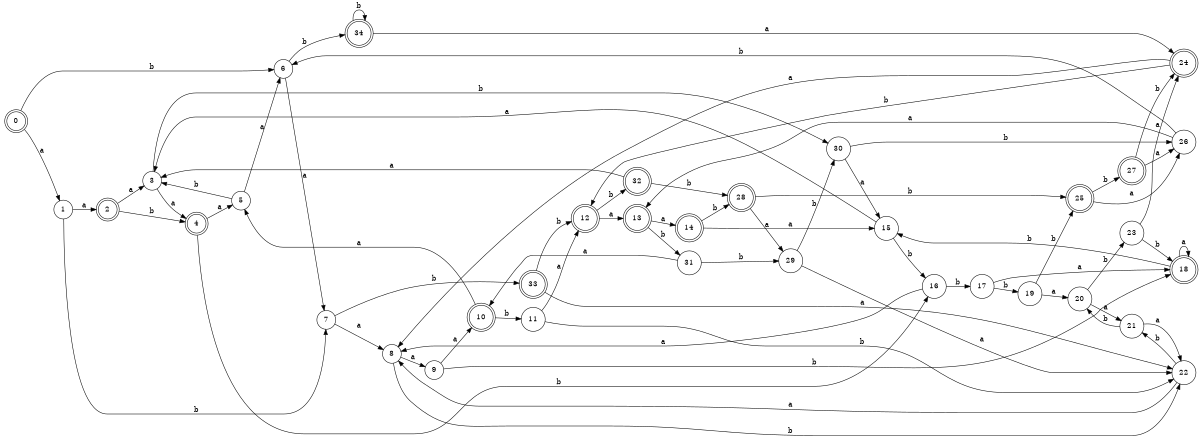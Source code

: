 digraph n28_10 {
__start0 [label="" shape="none"];

rankdir=LR;
size="8,5";

s0 [style="rounded,filled", color="black", fillcolor="white" shape="doublecircle", label="0"];
s1 [style="filled", color="black", fillcolor="white" shape="circle", label="1"];
s2 [style="rounded,filled", color="black", fillcolor="white" shape="doublecircle", label="2"];
s3 [style="filled", color="black", fillcolor="white" shape="circle", label="3"];
s4 [style="rounded,filled", color="black", fillcolor="white" shape="doublecircle", label="4"];
s5 [style="filled", color="black", fillcolor="white" shape="circle", label="5"];
s6 [style="filled", color="black", fillcolor="white" shape="circle", label="6"];
s7 [style="filled", color="black", fillcolor="white" shape="circle", label="7"];
s8 [style="filled", color="black", fillcolor="white" shape="circle", label="8"];
s9 [style="filled", color="black", fillcolor="white" shape="circle", label="9"];
s10 [style="rounded,filled", color="black", fillcolor="white" shape="doublecircle", label="10"];
s11 [style="filled", color="black", fillcolor="white" shape="circle", label="11"];
s12 [style="rounded,filled", color="black", fillcolor="white" shape="doublecircle", label="12"];
s13 [style="rounded,filled", color="black", fillcolor="white" shape="doublecircle", label="13"];
s14 [style="rounded,filled", color="black", fillcolor="white" shape="doublecircle", label="14"];
s15 [style="filled", color="black", fillcolor="white" shape="circle", label="15"];
s16 [style="filled", color="black", fillcolor="white" shape="circle", label="16"];
s17 [style="filled", color="black", fillcolor="white" shape="circle", label="17"];
s18 [style="rounded,filled", color="black", fillcolor="white" shape="doublecircle", label="18"];
s19 [style="filled", color="black", fillcolor="white" shape="circle", label="19"];
s20 [style="filled", color="black", fillcolor="white" shape="circle", label="20"];
s21 [style="filled", color="black", fillcolor="white" shape="circle", label="21"];
s22 [style="filled", color="black", fillcolor="white" shape="circle", label="22"];
s23 [style="filled", color="black", fillcolor="white" shape="circle", label="23"];
s24 [style="rounded,filled", color="black", fillcolor="white" shape="doublecircle", label="24"];
s25 [style="rounded,filled", color="black", fillcolor="white" shape="doublecircle", label="25"];
s26 [style="filled", color="black", fillcolor="white" shape="circle", label="26"];
s27 [style="rounded,filled", color="black", fillcolor="white" shape="doublecircle", label="27"];
s28 [style="rounded,filled", color="black", fillcolor="white" shape="doublecircle", label="28"];
s29 [style="filled", color="black", fillcolor="white" shape="circle", label="29"];
s30 [style="filled", color="black", fillcolor="white" shape="circle", label="30"];
s31 [style="filled", color="black", fillcolor="white" shape="circle", label="31"];
s32 [style="rounded,filled", color="black", fillcolor="white" shape="doublecircle", label="32"];
s33 [style="rounded,filled", color="black", fillcolor="white" shape="doublecircle", label="33"];
s34 [style="rounded,filled", color="black", fillcolor="white" shape="doublecircle", label="34"];
s0 -> s1 [label="a"];
s0 -> s6 [label="b"];
s1 -> s2 [label="a"];
s1 -> s7 [label="b"];
s2 -> s3 [label="a"];
s2 -> s4 [label="b"];
s3 -> s4 [label="a"];
s3 -> s30 [label="b"];
s4 -> s5 [label="a"];
s4 -> s16 [label="b"];
s5 -> s6 [label="a"];
s5 -> s3 [label="b"];
s6 -> s7 [label="a"];
s6 -> s34 [label="b"];
s7 -> s8 [label="a"];
s7 -> s33 [label="b"];
s8 -> s9 [label="a"];
s8 -> s22 [label="b"];
s9 -> s10 [label="a"];
s9 -> s18 [label="b"];
s10 -> s5 [label="a"];
s10 -> s11 [label="b"];
s11 -> s12 [label="a"];
s11 -> s22 [label="b"];
s12 -> s13 [label="a"];
s12 -> s32 [label="b"];
s13 -> s14 [label="a"];
s13 -> s31 [label="b"];
s14 -> s15 [label="a"];
s14 -> s28 [label="b"];
s15 -> s3 [label="a"];
s15 -> s16 [label="b"];
s16 -> s8 [label="a"];
s16 -> s17 [label="b"];
s17 -> s18 [label="a"];
s17 -> s19 [label="b"];
s18 -> s18 [label="a"];
s18 -> s15 [label="b"];
s19 -> s20 [label="a"];
s19 -> s25 [label="b"];
s20 -> s21 [label="a"];
s20 -> s23 [label="b"];
s21 -> s22 [label="a"];
s21 -> s20 [label="b"];
s22 -> s8 [label="a"];
s22 -> s21 [label="b"];
s23 -> s24 [label="a"];
s23 -> s18 [label="b"];
s24 -> s8 [label="a"];
s24 -> s12 [label="b"];
s25 -> s26 [label="a"];
s25 -> s27 [label="b"];
s26 -> s13 [label="a"];
s26 -> s6 [label="b"];
s27 -> s26 [label="a"];
s27 -> s24 [label="b"];
s28 -> s29 [label="a"];
s28 -> s25 [label="b"];
s29 -> s22 [label="a"];
s29 -> s30 [label="b"];
s30 -> s15 [label="a"];
s30 -> s26 [label="b"];
s31 -> s10 [label="a"];
s31 -> s29 [label="b"];
s32 -> s3 [label="a"];
s32 -> s28 [label="b"];
s33 -> s22 [label="a"];
s33 -> s12 [label="b"];
s34 -> s24 [label="a"];
s34 -> s34 [label="b"];

}